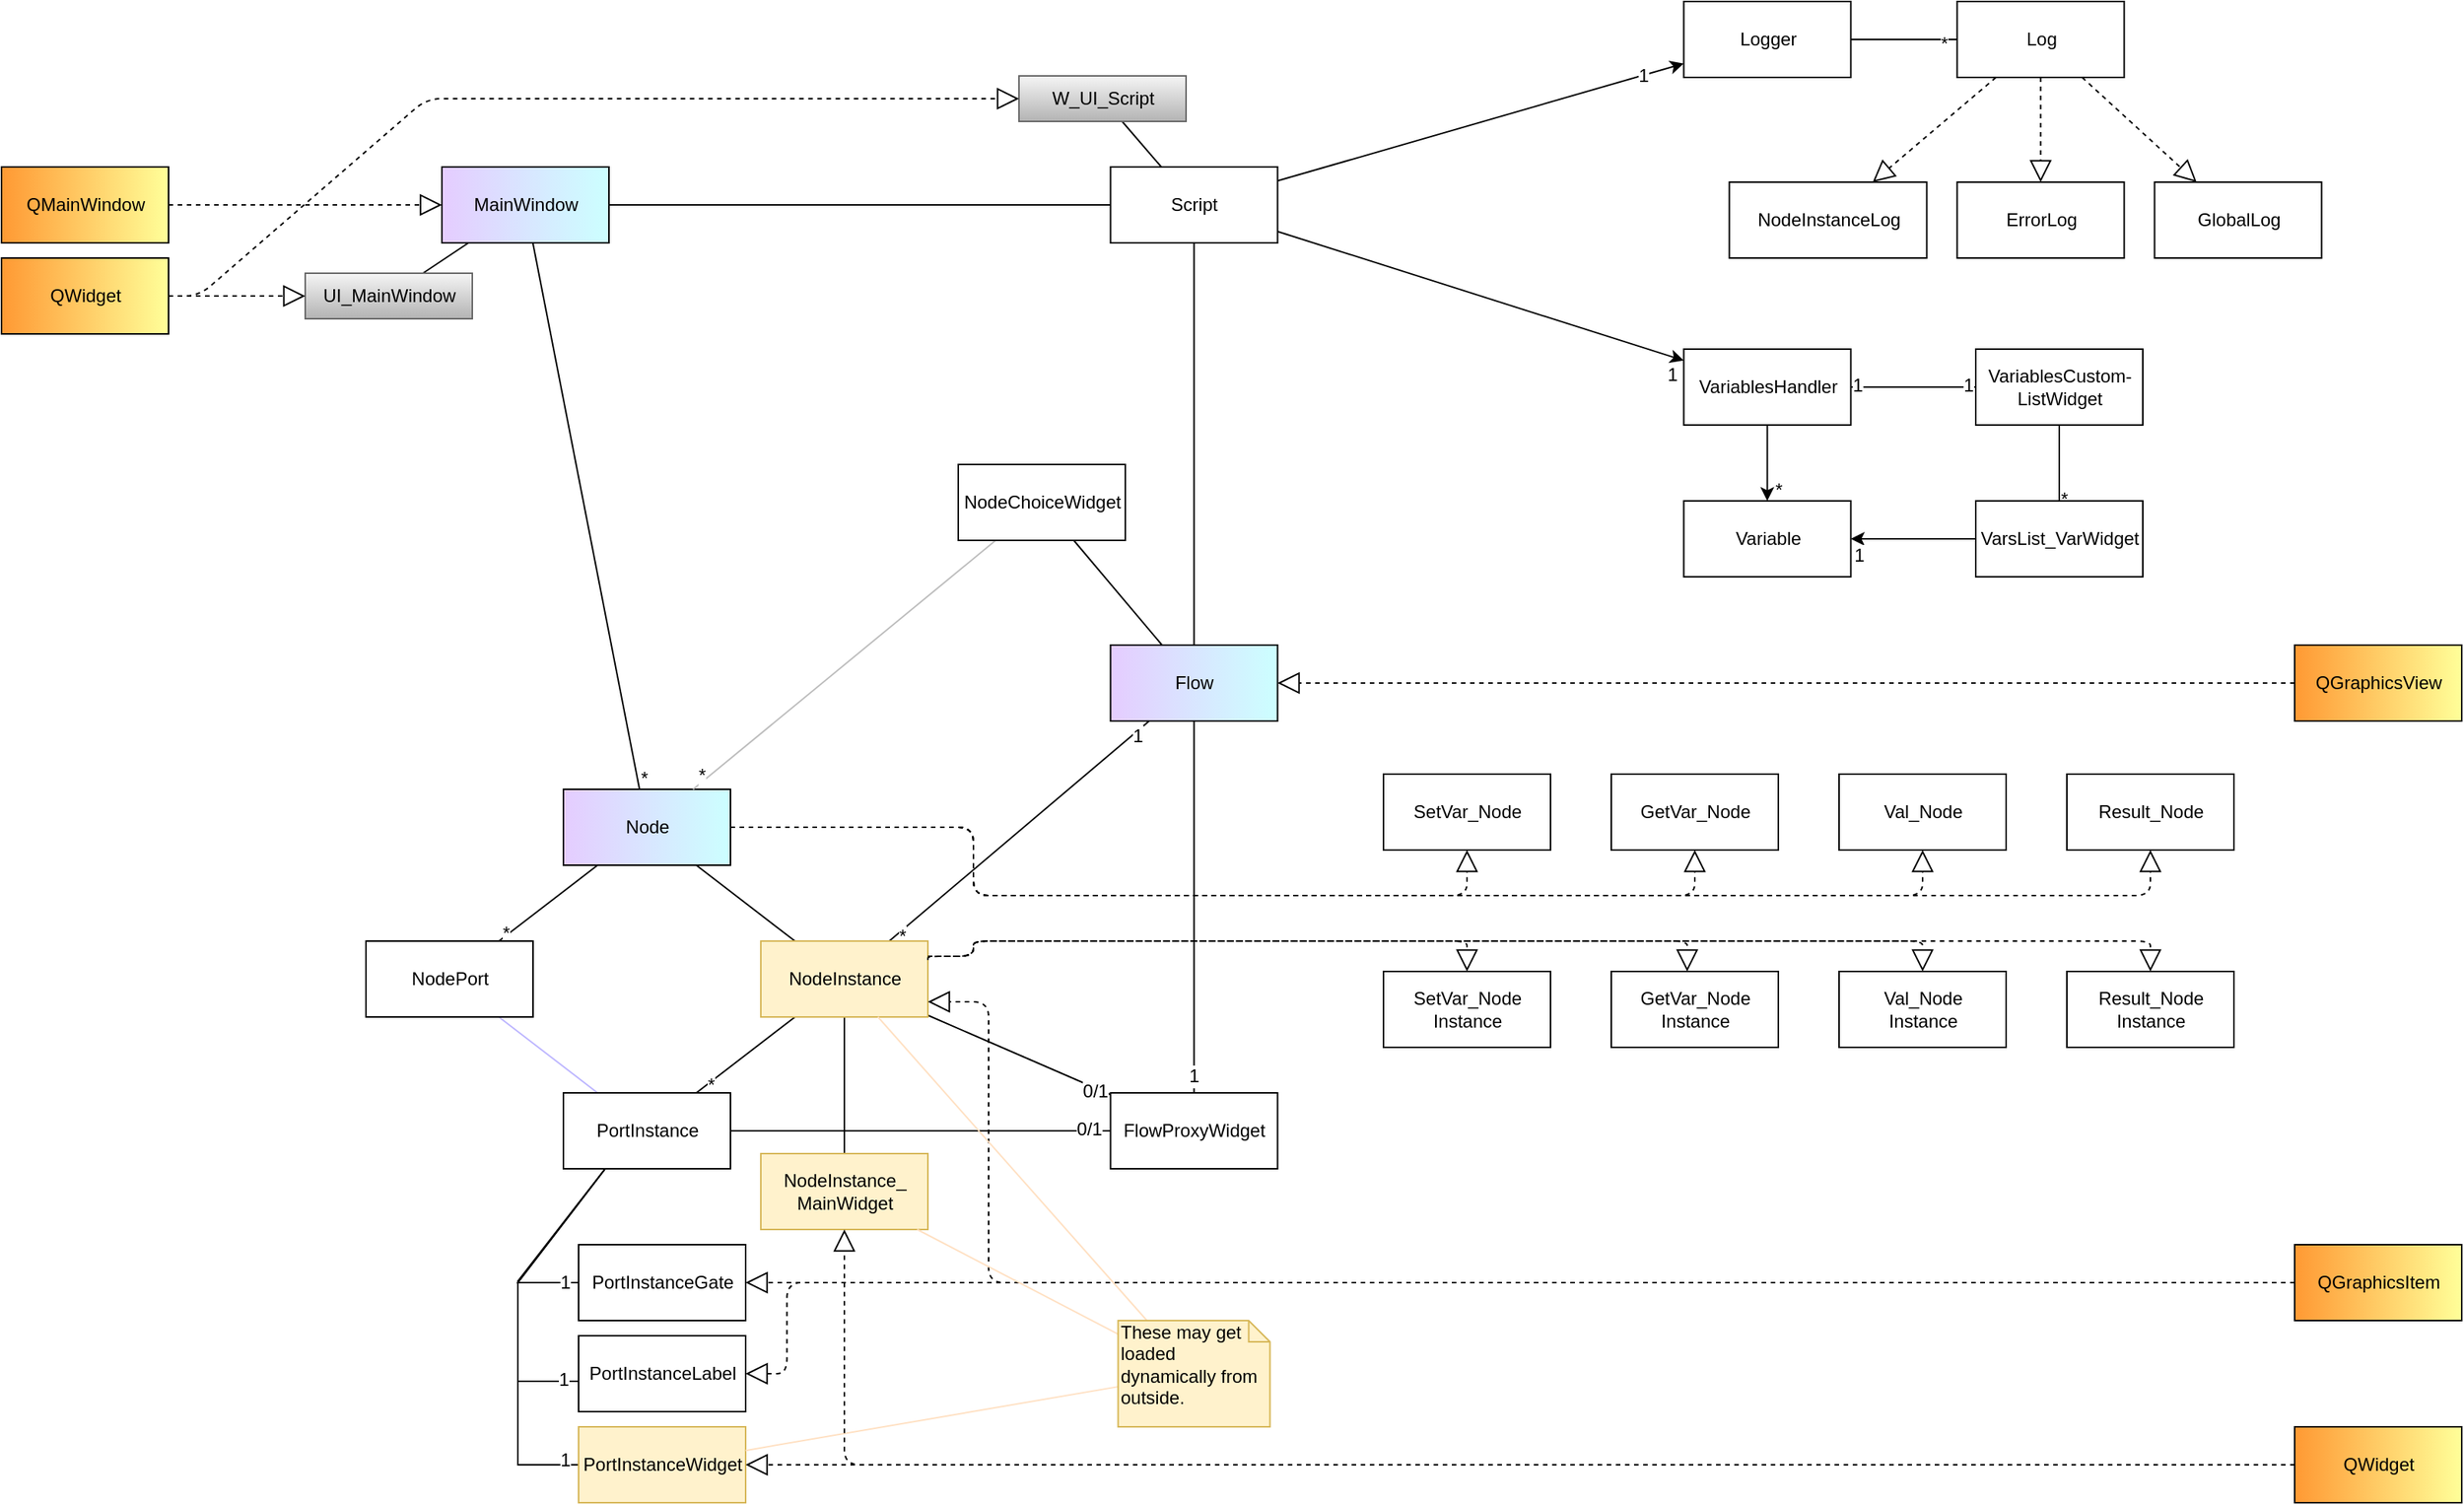<mxfile version="13.6.5" type="device"><diagram name="Page-1" id="c4acf3e9-155e-7222-9cf6-157b1a14988f"><mxGraphModel dx="2031" dy="1130" grid="1" gridSize="10" guides="1" tooltips="1" connect="1" arrows="1" fold="1" page="1" pageScale="1" pageWidth="1800" pageHeight="1100" background="#ffffff" math="0" shadow="0"><root><mxCell id="0"/><mxCell id="1" parent="0"/><mxCell id="_iWwA70xYD8HZTZO8g6B-42" style="rounded=0;orthogonalLoop=1;jettySize=auto;html=1;entryX=0;entryY=0.5;entryDx=0;entryDy=0;startArrow=none;startFill=0;endArrow=none;endFill=0;exitX=1;exitY=0.5;exitDx=0;exitDy=0;" parent="1" source="_iWwA70xYD8HZTZO8g6B-1" target="_iWwA70xYD8HZTZO8g6B-6" edge="1"><mxGeometry relative="1" as="geometry"><Array as="points"><mxPoint x="470" y="235"/></Array></mxGeometry></mxCell><mxCell id="_iWwA70xYD8HZTZO8g6B-87" style="rounded=0;orthogonalLoop=1;jettySize=auto;html=1;startArrow=none;startFill=0;endArrow=none;endFill=0;" parent="1" source="_iWwA70xYD8HZTZO8g6B-1" target="_iWwA70xYD8HZTZO8g6B-50" edge="1"><mxGeometry relative="1" as="geometry"><mxPoint x="490" y="610" as="targetPoint"/></mxGeometry></mxCell><mxCell id="_iWwA70xYD8HZTZO8g6B-88" value="*" style="text;html=1;align=center;verticalAlign=middle;resizable=0;points=[];labelBackgroundColor=#ffffff;" parent="_iWwA70xYD8HZTZO8g6B-87" vertex="1" connectable="0"><mxGeometry x="0.914" relative="1" as="geometry"><mxPoint x="6.14" y="8" as="offset"/></mxGeometry></mxCell><mxCell id="_iWwA70xYD8HZTZO8g6B-1" value="MainWindow" style="html=1;gradientColor=#E5CCFF;gradientDirection=west;fillColor=#CCFFFF;" parent="1" vertex="1"><mxGeometry x="310" y="210" width="110" height="50" as="geometry"/></mxCell><mxCell id="_iWwA70xYD8HZTZO8g6B-2" value="QMainWindow" style="html=1;gradientColor=#FFFF99;fillColor=#FF9933;gradientDirection=east;" parent="1" vertex="1"><mxGeometry x="20" y="210" width="110" height="50" as="geometry"/></mxCell><mxCell id="_iWwA70xYD8HZTZO8g6B-3" value="" style="endArrow=block;dashed=1;endFill=0;endSize=12;html=1;" parent="1" source="_iWwA70xYD8HZTZO8g6B-2" target="_iWwA70xYD8HZTZO8g6B-1" edge="1"><mxGeometry width="160" relative="1" as="geometry"><mxPoint x="310" y="430" as="sourcePoint"/><mxPoint x="470" y="430" as="targetPoint"/></mxGeometry></mxCell><mxCell id="W39YsJGeSaSrKXjF8FEj-1" style="rounded=0;orthogonalLoop=1;jettySize=auto;html=1;endArrow=none;endFill=0;" parent="1" source="_iWwA70xYD8HZTZO8g6B-6" target="_iWwA70xYD8HZTZO8g6B-47" edge="1"><mxGeometry relative="1" as="geometry"/></mxCell><mxCell id="0ijPACxxjSBui00QVv5o-35" style="edgeStyle=none;rounded=0;orthogonalLoop=1;jettySize=auto;html=1;endArrow=classic;endFill=1;fontColor=#B0B0B0;" parent="1" source="_iWwA70xYD8HZTZO8g6B-6" target="0ijPACxxjSBui00QVv5o-1" edge="1"><mxGeometry relative="1" as="geometry"/></mxCell><mxCell id="0ijPACxxjSBui00QVv5o-36" value="1" style="text;html=1;align=center;verticalAlign=middle;resizable=0;points=[];labelBackgroundColor=#ffffff;fontColor=#000000;" parent="0ijPACxxjSBui00QVv5o-35" vertex="1" connectable="0"><mxGeometry x="0.795" relative="1" as="geometry"><mxPoint as="offset"/></mxGeometry></mxCell><mxCell id="WQLQ20WU0YH6Nuvqtiwx-2" style="rounded=0;orthogonalLoop=1;jettySize=auto;html=1;" parent="1" source="_iWwA70xYD8HZTZO8g6B-6" target="WQLQ20WU0YH6Nuvqtiwx-1" edge="1"><mxGeometry relative="1" as="geometry"/></mxCell><mxCell id="WQLQ20WU0YH6Nuvqtiwx-5" value="1" style="text;html=1;align=center;verticalAlign=middle;resizable=0;points=[];labelBackgroundColor=#ffffff;" parent="WQLQ20WU0YH6Nuvqtiwx-2" vertex="1" connectable="0"><mxGeometry x="0.945" relative="1" as="geometry"><mxPoint x="-0.48" y="11.79" as="offset"/></mxGeometry></mxCell><mxCell id="_iWwA70xYD8HZTZO8g6B-6" value="&lt;div&gt;Script&lt;/div&gt;" style="html=1;" parent="1" vertex="1"><mxGeometry x="750.26" y="210" width="110" height="50" as="geometry"/></mxCell><mxCell id="_iWwA70xYD8HZTZO8g6B-64" style="edgeStyle=none;rounded=0;orthogonalLoop=1;jettySize=auto;html=1;startArrow=none;startFill=0;endArrow=none;endFill=0;" parent="1" source="_iWwA70xYD8HZTZO8g6B-47" target="_iWwA70xYD8HZTZO8g6B-51" edge="1"><mxGeometry relative="1" as="geometry"/></mxCell><mxCell id="_iWwA70xYD8HZTZO8g6B-128" value="*" style="text;html=1;align=center;verticalAlign=middle;resizable=0;points=[];labelBackgroundColor=#ffffff;" parent="_iWwA70xYD8HZTZO8g6B-64" vertex="1" connectable="0"><mxGeometry x="0.92" y="3" relative="1" as="geometry"><mxPoint as="offset"/></mxGeometry></mxCell><mxCell id="_iWwA70xYD8HZTZO8g6B-174" value="1" style="text;html=1;align=center;verticalAlign=middle;resizable=0;points=[];labelBackgroundColor=#ffffff;" parent="_iWwA70xYD8HZTZO8g6B-64" vertex="1" connectable="0"><mxGeometry x="-0.892" y="2" relative="1" as="geometry"><mxPoint as="offset"/></mxGeometry></mxCell><mxCell id="-UICEoWk6_SqAOiJaB82-26" style="edgeStyle=none;rounded=0;orthogonalLoop=1;jettySize=auto;html=1;endArrow=none;endFill=0;" parent="1" source="_iWwA70xYD8HZTZO8g6B-47" target="f1ZqAAwaI6Tl92mh3Nrw-44" edge="1"><mxGeometry relative="1" as="geometry"/></mxCell><mxCell id="_iWwA70xYD8HZTZO8g6B-47" value="Flow" style="html=1;gradientColor=#E5CCFF;gradientDirection=west;fillColor=#CCFFFF;" parent="1" vertex="1"><mxGeometry x="750.26" y="525" width="110" height="50" as="geometry"/></mxCell><mxCell id="_iWwA70xYD8HZTZO8g6B-60" style="edgeStyle=none;rounded=0;orthogonalLoop=1;jettySize=auto;html=1;startArrow=none;startFill=0;endArrow=none;endFill=0;" parent="1" source="_iWwA70xYD8HZTZO8g6B-50" target="_iWwA70xYD8HZTZO8g6B-52" edge="1"><mxGeometry relative="1" as="geometry"/></mxCell><mxCell id="_iWwA70xYD8HZTZO8g6B-79" value="*" style="text;html=1;align=center;verticalAlign=middle;resizable=0;points=[];labelBackgroundColor=#ffffff;" parent="_iWwA70xYD8HZTZO8g6B-60" vertex="1" connectable="0"><mxGeometry x="0.939" y="1" relative="1" as="geometry"><mxPoint x="2" y="-5" as="offset"/></mxGeometry></mxCell><mxCell id="_iWwA70xYD8HZTZO8g6B-61" style="edgeStyle=none;rounded=0;orthogonalLoop=1;jettySize=auto;html=1;startArrow=none;startFill=0;endArrow=none;endFill=0;" parent="1" source="_iWwA70xYD8HZTZO8g6B-50" target="_iWwA70xYD8HZTZO8g6B-51" edge="1"><mxGeometry relative="1" as="geometry"/></mxCell><mxCell id="_iWwA70xYD8HZTZO8g6B-50" value="Node" style="html=1;gradientColor=#E5CCFF;gradientDirection=west;fillColor=#CCFFFF;" parent="1" vertex="1"><mxGeometry x="390" y="620" width="110" height="50" as="geometry"/></mxCell><mxCell id="_iWwA70xYD8HZTZO8g6B-62" style="edgeStyle=none;rounded=0;orthogonalLoop=1;jettySize=auto;html=1;startArrow=none;startFill=0;endArrow=none;endFill=0;" parent="1" source="_iWwA70xYD8HZTZO8g6B-51" target="_iWwA70xYD8HZTZO8g6B-53" edge="1"><mxGeometry relative="1" as="geometry"/></mxCell><mxCell id="_iWwA70xYD8HZTZO8g6B-78" value="*" style="text;html=1;align=center;verticalAlign=middle;resizable=0;points=[];labelBackgroundColor=#ffffff;" parent="_iWwA70xYD8HZTZO8g6B-62" vertex="1" connectable="0"><mxGeometry x="0.927" y="-1" relative="1" as="geometry"><mxPoint x="7" y="-3" as="offset"/></mxGeometry></mxCell><mxCell id="jFqLS4lbHfa3CIV25p8P-2" style="rounded=0;orthogonalLoop=1;jettySize=auto;html=1;endArrow=none;endFill=0;" parent="1" source="_iWwA70xYD8HZTZO8g6B-51" target="jFqLS4lbHfa3CIV25p8P-1" edge="1"><mxGeometry relative="1" as="geometry"/></mxCell><mxCell id="jFqLS4lbHfa3CIV25p8P-10" style="edgeStyle=none;rounded=0;orthogonalLoop=1;jettySize=auto;html=1;startArrow=none;startFill=0;endArrow=none;endFill=0;strokeColor=#000000;fontColor=#FF9933;" parent="1" source="_iWwA70xYD8HZTZO8g6B-51" target="i0qhFY4HcF0hQk4mv9DB-1" edge="1"><mxGeometry relative="1" as="geometry"/></mxCell><mxCell id="jFqLS4lbHfa3CIV25p8P-11" value="0/1" style="text;html=1;align=center;verticalAlign=middle;resizable=0;points=[];labelBackgroundColor=#ffffff;fontColor=#000000;" parent="jFqLS4lbHfa3CIV25p8P-10" vertex="1" connectable="0"><mxGeometry x="0.909" relative="1" as="geometry"><mxPoint x="-4.91" as="offset"/></mxGeometry></mxCell><mxCell id="_iWwA70xYD8HZTZO8g6B-51" value="NodeInstance" style="html=1;gradientDirection=west;fillColor=#fff2cc;strokeColor=#d6b656;" parent="1" vertex="1"><mxGeometry x="520" y="720" width="110" height="50" as="geometry"/></mxCell><mxCell id="_iWwA70xYD8HZTZO8g6B-63" style="edgeStyle=none;rounded=0;orthogonalLoop=1;jettySize=auto;html=1;startArrow=none;startFill=0;endArrow=none;endFill=0;strokeColor=#BCB5FF;" parent="1" source="_iWwA70xYD8HZTZO8g6B-52" target="_iWwA70xYD8HZTZO8g6B-53" edge="1"><mxGeometry relative="1" as="geometry"/></mxCell><mxCell id="_iWwA70xYD8HZTZO8g6B-52" value="NodePort" style="html=1;" parent="1" vertex="1"><mxGeometry x="260" y="720" width="110" height="50" as="geometry"/></mxCell><mxCell id="_iWwA70xYD8HZTZO8g6B-129" style="edgeStyle=none;rounded=0;orthogonalLoop=1;jettySize=auto;html=1;startArrow=none;startFill=0;endArrow=none;endFill=0;exitX=0.25;exitY=1;exitDx=0;exitDy=0;" parent="1" source="_iWwA70xYD8HZTZO8g6B-53" target="_iWwA70xYD8HZTZO8g6B-66" edge="1"><mxGeometry relative="1" as="geometry"><Array as="points"><mxPoint x="360" y="945"/></Array></mxGeometry></mxCell><mxCell id="_iWwA70xYD8HZTZO8g6B-134" value="1" style="text;html=1;align=center;verticalAlign=middle;resizable=0;points=[];labelBackgroundColor=#ffffff;" parent="_iWwA70xYD8HZTZO8g6B-129" vertex="1" connectable="0"><mxGeometry x="0.866" relative="1" as="geometry"><mxPoint as="offset"/></mxGeometry></mxCell><mxCell id="_iWwA70xYD8HZTZO8g6B-130" style="edgeStyle=none;rounded=0;orthogonalLoop=1;jettySize=auto;html=1;startArrow=none;startFill=0;endArrow=none;endFill=0;exitX=0.25;exitY=1;exitDx=0;exitDy=0;" parent="1" source="_iWwA70xYD8HZTZO8g6B-53" edge="1"><mxGeometry relative="1" as="geometry"><mxPoint x="370" y="870" as="sourcePoint"/><mxPoint x="400" y="1010" as="targetPoint"/><Array as="points"><mxPoint x="360" y="945"/><mxPoint x="360" y="1010"/></Array></mxGeometry></mxCell><mxCell id="_iWwA70xYD8HZTZO8g6B-135" value="1" style="text;html=1;align=center;verticalAlign=middle;resizable=0;points=[];labelBackgroundColor=#ffffff;" parent="_iWwA70xYD8HZTZO8g6B-130" vertex="1" connectable="0"><mxGeometry x="0.901" y="1" relative="1" as="geometry"><mxPoint as="offset"/></mxGeometry></mxCell><mxCell id="_iWwA70xYD8HZTZO8g6B-133" style="edgeStyle=none;rounded=0;orthogonalLoop=1;jettySize=auto;html=1;startArrow=none;startFill=0;endArrow=none;endFill=0;exitX=0.25;exitY=1;exitDx=0;exitDy=0;" parent="1" source="_iWwA70xYD8HZTZO8g6B-53" target="_iWwA70xYD8HZTZO8g6B-68" edge="1"><mxGeometry relative="1" as="geometry"><mxPoint x="330" y="890" as="sourcePoint"/><mxPoint x="436" y="1044" as="targetPoint"/><Array as="points"><mxPoint x="360" y="944"/><mxPoint x="360" y="1065"/></Array></mxGeometry></mxCell><mxCell id="_iWwA70xYD8HZTZO8g6B-136" value="1" style="text;html=1;align=center;verticalAlign=middle;resizable=0;points=[];labelBackgroundColor=#ffffff;" parent="_iWwA70xYD8HZTZO8g6B-133" vertex="1" connectable="0"><mxGeometry x="0.929" y="3" relative="1" as="geometry"><mxPoint as="offset"/></mxGeometry></mxCell><mxCell id="_iWwA70xYD8HZTZO8g6B-53" value="&lt;div&gt;PortInstance&lt;/div&gt;" style="html=1;" parent="1" vertex="1"><mxGeometry x="390" y="820" width="110" height="50" as="geometry"/></mxCell><mxCell id="_iWwA70xYD8HZTZO8g6B-66" value="PortInstanceGate" style="html=1;" parent="1" vertex="1"><mxGeometry x="400" y="920" width="110" height="50" as="geometry"/></mxCell><mxCell id="_iWwA70xYD8HZTZO8g6B-67" value="PortInstanceLabel" style="html=1;" parent="1" vertex="1"><mxGeometry x="400" y="980" width="110" height="50" as="geometry"/></mxCell><mxCell id="_iWwA70xYD8HZTZO8g6B-68" value="PortInstanceWidget" style="html=1;fillColor=#fff2cc;strokeColor=#d6b656;" parent="1" vertex="1"><mxGeometry x="400" y="1040" width="110" height="50" as="geometry"/></mxCell><mxCell id="_iWwA70xYD8HZTZO8g6B-82" value="QWidget" style="html=1;gradientColor=#FFFF99;fillColor=#FF9933;gradientDirection=east;" parent="1" vertex="1"><mxGeometry x="1530" y="1040" width="110" height="50" as="geometry"/></mxCell><mxCell id="_iWwA70xYD8HZTZO8g6B-98" value="" style="endArrow=block;dashed=1;endFill=0;endSize=12;html=1;" parent="1" source="_iWwA70xYD8HZTZO8g6B-82" target="_iWwA70xYD8HZTZO8g6B-68" edge="1"><mxGeometry width="160" relative="1" as="geometry"><mxPoint x="270" y="1110" as="sourcePoint"/><mxPoint x="430" y="1110" as="targetPoint"/></mxGeometry></mxCell><mxCell id="_iWwA70xYD8HZTZO8g6B-99" value="QGraphicsItem" style="html=1;gradientColor=#FFFF99;fillColor=#FF9933;gradientDirection=east;" parent="1" vertex="1"><mxGeometry x="1530" y="920" width="110" height="50" as="geometry"/></mxCell><mxCell id="_iWwA70xYD8HZTZO8g6B-101" value="" style="endArrow=block;dashed=1;endFill=0;endSize=12;html=1;edgeStyle=orthogonalEdgeStyle;" parent="1" source="_iWwA70xYD8HZTZO8g6B-99" target="_iWwA70xYD8HZTZO8g6B-66" edge="1"><mxGeometry width="160" relative="1" as="geometry"><mxPoint x="850" y="929.531" as="sourcePoint"/><mxPoint x="640" y="870.469" as="targetPoint"/><Array as="points"><mxPoint x="690" y="945"/><mxPoint x="690" y="945"/></Array></mxGeometry></mxCell><mxCell id="_iWwA70xYD8HZTZO8g6B-108" value="" style="endArrow=block;dashed=1;endFill=0;endSize=12;html=1;edgeStyle=orthogonalEdgeStyle;" parent="1" source="_iWwA70xYD8HZTZO8g6B-99" target="_iWwA70xYD8HZTZO8g6B-67" edge="1"><mxGeometry width="160" relative="1" as="geometry"><mxPoint x="600.5" y="945.333" as="sourcePoint"/><mxPoint x="514" y="1005.345" as="targetPoint"/><Array as="points"><mxPoint x="537.21" y="945"/><mxPoint x="537.21" y="1005"/></Array></mxGeometry></mxCell><mxCell id="_iWwA70xYD8HZTZO8g6B-111" value="" style="endArrow=block;dashed=1;endFill=0;endSize=12;html=1;edgeStyle=orthogonalEdgeStyle;" parent="1" source="_iWwA70xYD8HZTZO8g6B-99" target="_iWwA70xYD8HZTZO8g6B-51" edge="1"><mxGeometry width="160" relative="1" as="geometry"><mxPoint x="679.79" y="880" as="sourcePoint"/><mxPoint x="539.79" y="880" as="targetPoint"/><Array as="points"><mxPoint x="670" y="945"/><mxPoint x="670" y="760"/></Array></mxGeometry></mxCell><mxCell id="_iWwA70xYD8HZTZO8g6B-113" value="" style="endArrow=block;dashed=1;endFill=0;endSize=12;html=1;edgeStyle=orthogonalEdgeStyle;" parent="1" source="_iWwA70xYD8HZTZO8g6B-50" target="vlDye4bKMSXFnWU17OtC-1" edge="1"><mxGeometry width="160" relative="1" as="geometry"><mxPoint x="310" y="1100" as="sourcePoint"/><mxPoint x="980" y="658" as="targetPoint"/><Array as="points"><mxPoint x="660" y="645"/><mxPoint x="660" y="690"/><mxPoint x="985" y="690"/></Array></mxGeometry></mxCell><mxCell id="_iWwA70xYD8HZTZO8g6B-114" value="" style="endArrow=block;dashed=1;endFill=0;endSize=12;html=1;edgeStyle=orthogonalEdgeStyle;" parent="1" source="_iWwA70xYD8HZTZO8g6B-51" target="vlDye4bKMSXFnWU17OtC-4" edge="1"><mxGeometry width="160" relative="1" as="geometry"><mxPoint x="680" y="695" as="sourcePoint"/><mxPoint x="976" y="747" as="targetPoint"/><Array as="points"><mxPoint x="660" y="730"/><mxPoint x="660" y="720"/><mxPoint x="985" y="720"/></Array></mxGeometry></mxCell><mxCell id="_iWwA70xYD8HZTZO8g6B-117" value="" style="endArrow=block;dashed=1;endFill=0;endSize=12;html=1;edgeStyle=orthogonalEdgeStyle;" parent="1" source="_iWwA70xYD8HZTZO8g6B-50" target="vlDye4bKMSXFnWU17OtC-2" edge="1"><mxGeometry width="160" relative="1" as="geometry"><mxPoint x="680" y="695" as="sourcePoint"/><mxPoint x="1096" y="658" as="targetPoint"/><Array as="points"><mxPoint x="660" y="645"/><mxPoint x="660" y="690"/><mxPoint x="1135" y="690"/></Array></mxGeometry></mxCell><mxCell id="_iWwA70xYD8HZTZO8g6B-118" value="" style="endArrow=block;dashed=1;endFill=0;endSize=12;html=1;edgeStyle=orthogonalEdgeStyle;" parent="1" source="_iWwA70xYD8HZTZO8g6B-51" target="vlDye4bKMSXFnWU17OtC-3" edge="1"><mxGeometry width="160" relative="1" as="geometry"><mxPoint x="680" y="845" as="sourcePoint"/><mxPoint x="1096" y="747" as="targetPoint"/><Array as="points"><mxPoint x="660" y="730"/><mxPoint x="660" y="720"/><mxPoint x="1130" y="720"/></Array></mxGeometry></mxCell><mxCell id="_iWwA70xYD8HZTZO8g6B-147" value="QGraphicsView" style="html=1;fillColor=#FF9933;gradientColor=#FFFF99;gradientDirection=east;" parent="1" vertex="1"><mxGeometry x="1530" y="525" width="110" height="50" as="geometry"/></mxCell><mxCell id="_iWwA70xYD8HZTZO8g6B-148" value="" style="endArrow=block;dashed=1;endFill=0;endSize=12;html=1;" parent="1" source="_iWwA70xYD8HZTZO8g6B-147" target="_iWwA70xYD8HZTZO8g6B-47" edge="1"><mxGeometry width="160" relative="1" as="geometry"><mxPoint x="270" y="1110" as="sourcePoint"/><mxPoint x="430" y="1110" as="targetPoint"/></mxGeometry></mxCell><mxCell id="f1ZqAAwaI6Tl92mh3Nrw-35" style="edgeStyle=none;rounded=0;orthogonalLoop=1;jettySize=auto;html=1;endArrow=none;endFill=0;" parent="1" source="f1ZqAAwaI6Tl92mh3Nrw-25" target="_iWwA70xYD8HZTZO8g6B-1" edge="1"><mxGeometry relative="1" as="geometry"/></mxCell><mxCell id="f1ZqAAwaI6Tl92mh3Nrw-25" value="&lt;div&gt;UI_MainWindow&lt;/div&gt;" style="html=1;fillColor=#f5f5f5;strokeColor=#666666;gradientColor=#b3b3b3;" parent="1" vertex="1"><mxGeometry x="220" y="280" width="110" height="30" as="geometry"/></mxCell><mxCell id="f1ZqAAwaI6Tl92mh3Nrw-37" style="edgeStyle=none;rounded=0;orthogonalLoop=1;jettySize=auto;html=1;endArrow=none;endFill=0;" parent="1" source="f1ZqAAwaI6Tl92mh3Nrw-36" target="_iWwA70xYD8HZTZO8g6B-6" edge="1"><mxGeometry relative="1" as="geometry"/></mxCell><mxCell id="f1ZqAAwaI6Tl92mh3Nrw-36" value="W_UI_Script" style="html=1;fillColor=#f5f5f5;strokeColor=#666666;gradientColor=#b3b3b3;" parent="1" vertex="1"><mxGeometry x="690" y="150" width="110" height="30" as="geometry"/></mxCell><mxCell id="f1ZqAAwaI6Tl92mh3Nrw-40" value="&lt;div&gt;QWidget&lt;/div&gt;" style="html=1;gradientColor=#FFFF99;fillColor=#FF9933;gradientDirection=east;" parent="1" vertex="1"><mxGeometry x="20" y="270" width="110" height="50" as="geometry"/></mxCell><mxCell id="f1ZqAAwaI6Tl92mh3Nrw-41" value="" style="endArrow=block;dashed=1;endFill=0;endSize=12;html=1;" parent="1" source="f1ZqAAwaI6Tl92mh3Nrw-40" target="f1ZqAAwaI6Tl92mh3Nrw-25" edge="1"><mxGeometry width="160" relative="1" as="geometry"><mxPoint x="-20" y="1110" as="sourcePoint"/><mxPoint x="140" y="1110" as="targetPoint"/></mxGeometry></mxCell><mxCell id="f1ZqAAwaI6Tl92mh3Nrw-43" value="" style="endArrow=block;dashed=1;endFill=0;endSize=12;html=1;" parent="1" source="f1ZqAAwaI6Tl92mh3Nrw-40" target="f1ZqAAwaI6Tl92mh3Nrw-36" edge="1"><mxGeometry width="160" relative="1" as="geometry"><mxPoint x="-20" y="1110" as="sourcePoint"/><mxPoint x="250" y="410" as="targetPoint"/><Array as="points"><mxPoint x="150" y="295"/><mxPoint x="300" y="165"/></Array></mxGeometry></mxCell><mxCell id="-UICEoWk6_SqAOiJaB82-22" style="edgeStyle=none;rounded=0;orthogonalLoop=1;jettySize=auto;html=1;endArrow=none;endFill=0;strokeColor=#BDBDBD;" parent="1" source="f1ZqAAwaI6Tl92mh3Nrw-44" target="_iWwA70xYD8HZTZO8g6B-50" edge="1"><mxGeometry relative="1" as="geometry"/></mxCell><mxCell id="-UICEoWk6_SqAOiJaB82-30" value="*" style="text;html=1;align=center;verticalAlign=middle;resizable=0;points=[];labelBackgroundColor=#ffffff;" parent="-UICEoWk6_SqAOiJaB82-22" vertex="1" connectable="0"><mxGeometry x="0.972" relative="1" as="geometry"><mxPoint x="3" y="-7" as="offset"/></mxGeometry></mxCell><mxCell id="f1ZqAAwaI6Tl92mh3Nrw-44" value="NodeChoiceWidget" style="html=1;" parent="1" vertex="1"><mxGeometry x="650" y="406" width="110" height="50" as="geometry"/></mxCell><mxCell id="i0qhFY4HcF0hQk4mv9DB-3" style="edgeStyle=none;rounded=0;orthogonalLoop=1;jettySize=auto;html=1;endArrow=none;endFill=0;" parent="1" source="i0qhFY4HcF0hQk4mv9DB-1" target="_iWwA70xYD8HZTZO8g6B-47" edge="1"><mxGeometry relative="1" as="geometry"/></mxCell><mxCell id="i0qhFY4HcF0hQk4mv9DB-6" value="1" style="text;html=1;align=center;verticalAlign=middle;resizable=0;points=[];labelBackgroundColor=#ffffff;" parent="i0qhFY4HcF0hQk4mv9DB-3" vertex="1" connectable="0"><mxGeometry x="-0.956" relative="1" as="geometry"><mxPoint x="-1" y="-6" as="offset"/></mxGeometry></mxCell><mxCell id="i0qhFY4HcF0hQk4mv9DB-4" style="edgeStyle=none;rounded=0;orthogonalLoop=1;jettySize=auto;html=1;endArrow=none;endFill=0;" parent="1" source="i0qhFY4HcF0hQk4mv9DB-1" target="_iWwA70xYD8HZTZO8g6B-53" edge="1"><mxGeometry relative="1" as="geometry"/></mxCell><mxCell id="i0qhFY4HcF0hQk4mv9DB-5" value="&lt;div&gt;0/1&lt;/div&gt;" style="text;html=1;align=center;verticalAlign=middle;resizable=0;points=[];labelBackgroundColor=#ffffff;" parent="i0qhFY4HcF0hQk4mv9DB-4" vertex="1" connectable="0"><mxGeometry x="-0.981" y="1" relative="1" as="geometry"><mxPoint x="-11.84" y="-2" as="offset"/></mxGeometry></mxCell><mxCell id="i0qhFY4HcF0hQk4mv9DB-1" value="FlowProxyWidget" style="html=1;" parent="1" vertex="1"><mxGeometry x="750.26" y="820" width="110" height="50" as="geometry"/></mxCell><mxCell id="jFqLS4lbHfa3CIV25p8P-1" value="&lt;div&gt;NodeInstance_&lt;/div&gt;&lt;div&gt;MainWidget&lt;/div&gt;" style="html=1;fillColor=#fff2cc;strokeColor=#d6b656;" parent="1" vertex="1"><mxGeometry x="520" y="860" width="110" height="50" as="geometry"/></mxCell><mxCell id="jFqLS4lbHfa3CIV25p8P-13" style="edgeStyle=none;rounded=0;orthogonalLoop=1;jettySize=auto;html=1;startArrow=none;startFill=0;endArrow=none;endFill=0;strokeColor=#FFE0C2;fontColor=#000000;" parent="1" source="jFqLS4lbHfa3CIV25p8P-12" target="_iWwA70xYD8HZTZO8g6B-51" edge="1"><mxGeometry relative="1" as="geometry"/></mxCell><mxCell id="jFqLS4lbHfa3CIV25p8P-14" style="edgeStyle=none;rounded=0;orthogonalLoop=1;jettySize=auto;html=1;startArrow=none;startFill=0;endArrow=none;endFill=0;strokeColor=#FFE0C2;fontColor=#000000;" parent="1" source="jFqLS4lbHfa3CIV25p8P-12" target="jFqLS4lbHfa3CIV25p8P-1" edge="1"><mxGeometry relative="1" as="geometry"/></mxCell><mxCell id="jFqLS4lbHfa3CIV25p8P-17" style="edgeStyle=none;rounded=0;orthogonalLoop=1;jettySize=auto;html=1;startArrow=none;startFill=0;endArrow=none;endFill=0;strokeColor=#FFE0C2;fontColor=#000000;" parent="1" source="jFqLS4lbHfa3CIV25p8P-12" target="_iWwA70xYD8HZTZO8g6B-68" edge="1"><mxGeometry relative="1" as="geometry"/></mxCell><mxCell id="jFqLS4lbHfa3CIV25p8P-12" value="&lt;div&gt;These may get loaded dynamically from outside.&lt;/div&gt;" style="shape=note;whiteSpace=wrap;html=1;size=14;verticalAlign=top;align=left;spacingTop=-6;fillColor=#fff2cc;strokeColor=#d6b656;" parent="1" vertex="1"><mxGeometry x="755.26" y="970" width="100" height="70" as="geometry"/></mxCell><mxCell id="jFqLS4lbHfa3CIV25p8P-18" value="" style="endArrow=block;dashed=1;endFill=0;endSize=12;html=1;strokeColor=#000000;fontColor=#000000;edgeStyle=orthogonalEdgeStyle;" parent="1" source="_iWwA70xYD8HZTZO8g6B-82" target="jFqLS4lbHfa3CIV25p8P-1" edge="1"><mxGeometry width="160" relative="1" as="geometry"><mxPoint x="910" y="740" as="sourcePoint"/><mxPoint x="1070" y="740" as="targetPoint"/><Array as="points"><mxPoint x="575" y="1065"/></Array></mxGeometry></mxCell><mxCell id="vlDye4bKMSXFnWU17OtC-1" value="&lt;div&gt;SetVar_Node&lt;/div&gt;" style="html=1;" parent="1" vertex="1"><mxGeometry x="930" y="610" width="110" height="50" as="geometry"/></mxCell><mxCell id="vlDye4bKMSXFnWU17OtC-2" value="&lt;div&gt;GetVar_Node&lt;/div&gt;" style="html=1;" parent="1" vertex="1"><mxGeometry x="1080" y="610" width="110" height="50" as="geometry"/></mxCell><mxCell id="vlDye4bKMSXFnWU17OtC-3" value="&lt;div&gt;GetVar_Node&lt;/div&gt;&lt;div&gt;Instance&lt;br&gt;&lt;/div&gt;" style="html=1;" parent="1" vertex="1"><mxGeometry x="1080" y="740" width="110" height="50" as="geometry"/></mxCell><mxCell id="vlDye4bKMSXFnWU17OtC-4" value="&lt;div&gt;SetVar_Node&lt;/div&gt;&lt;div&gt;Instance&lt;/div&gt;" style="html=1;" parent="1" vertex="1"><mxGeometry x="930" y="740" width="110" height="50" as="geometry"/></mxCell><mxCell id="0ijPACxxjSBui00QVv5o-5" style="edgeStyle=none;rounded=0;orthogonalLoop=1;jettySize=auto;html=1;endArrow=none;endFill=0;" parent="1" source="0ijPACxxjSBui00QVv5o-1" target="0ijPACxxjSBui00QVv5o-3" edge="1"><mxGeometry relative="1" as="geometry"/></mxCell><mxCell id="0ijPACxxjSBui00QVv5o-6" value="*" style="text;html=1;align=center;verticalAlign=middle;resizable=0;points=[];labelBackgroundColor=#ffffff;" parent="0ijPACxxjSBui00QVv5o-5" vertex="1" connectable="0"><mxGeometry x="0.763" y="-3" relative="1" as="geometry"><mxPoint as="offset"/></mxGeometry></mxCell><mxCell id="0ijPACxxjSBui00QVv5o-1" value="Logger" style="html=1;" parent="1" vertex="1"><mxGeometry x="1127.74" y="101" width="110" height="50" as="geometry"/></mxCell><mxCell id="0ijPACxxjSBui00QVv5o-3" value="Log" style="html=1;" parent="1" vertex="1"><mxGeometry x="1307.74" y="101" width="110" height="50" as="geometry"/></mxCell><mxCell id="0ijPACxxjSBui00QVv5o-9" value="GlobalLog" style="html=1;" parent="1" vertex="1"><mxGeometry x="1437.74" y="220.0" width="110" height="50" as="geometry"/></mxCell><mxCell id="0ijPACxxjSBui00QVv5o-10" value="ErrorLog" style="html=1;" parent="1" vertex="1"><mxGeometry x="1307.74" y="220.0" width="110" height="50" as="geometry"/></mxCell><mxCell id="0ijPACxxjSBui00QVv5o-11" value="NodeInstanceLog" style="html=1;" parent="1" vertex="1"><mxGeometry x="1157.74" y="220.0" width="130" height="50" as="geometry"/></mxCell><mxCell id="0ijPACxxjSBui00QVv5o-12" value="" style="endArrow=block;dashed=1;endFill=0;endSize=12;html=1;" parent="1" source="0ijPACxxjSBui00QVv5o-3" target="0ijPACxxjSBui00QVv5o-9" edge="1"><mxGeometry width="160" relative="1" as="geometry"><mxPoint x="1137.74" y="155.0" as="sourcePoint"/><mxPoint x="1297.74" y="155.0" as="targetPoint"/></mxGeometry></mxCell><mxCell id="0ijPACxxjSBui00QVv5o-13" value="" style="endArrow=block;dashed=1;endFill=0;endSize=12;html=1;" parent="1" source="0ijPACxxjSBui00QVv5o-3" target="0ijPACxxjSBui00QVv5o-10" edge="1"><mxGeometry width="160" relative="1" as="geometry"><mxPoint x="1147.74" y="165.0" as="sourcePoint"/><mxPoint x="1307.74" y="165.0" as="targetPoint"/></mxGeometry></mxCell><mxCell id="0ijPACxxjSBui00QVv5o-14" value="" style="endArrow=block;dashed=1;endFill=0;endSize=12;html=1;" parent="1" source="0ijPACxxjSBui00QVv5o-3" target="0ijPACxxjSBui00QVv5o-11" edge="1"><mxGeometry width="160" relative="1" as="geometry"><mxPoint x="1157.74" y="175.0" as="sourcePoint"/><mxPoint x="1317.74" y="175.0" as="targetPoint"/></mxGeometry></mxCell><mxCell id="WQLQ20WU0YH6Nuvqtiwx-6" style="edgeStyle=none;rounded=0;orthogonalLoop=1;jettySize=auto;html=1;" parent="1" source="WQLQ20WU0YH6Nuvqtiwx-1" target="WQLQ20WU0YH6Nuvqtiwx-3" edge="1"><mxGeometry relative="1" as="geometry"/></mxCell><mxCell id="WQLQ20WU0YH6Nuvqtiwx-7" value="*" style="text;html=1;align=center;verticalAlign=middle;resizable=0;points=[];labelBackgroundColor=#ffffff;" parent="WQLQ20WU0YH6Nuvqtiwx-6" vertex="1" connectable="0"><mxGeometry x="0.7" y="1" relative="1" as="geometry"><mxPoint x="6.26" as="offset"/></mxGeometry></mxCell><mxCell id="WQLQ20WU0YH6Nuvqtiwx-8" style="edgeStyle=none;rounded=0;orthogonalLoop=1;jettySize=auto;html=1;endArrow=none;endFill=0;" parent="1" source="WQLQ20WU0YH6Nuvqtiwx-1" target="WQLQ20WU0YH6Nuvqtiwx-4" edge="1"><mxGeometry relative="1" as="geometry"/></mxCell><mxCell id="WQLQ20WU0YH6Nuvqtiwx-9" value="1" style="text;html=1;align=center;verticalAlign=middle;resizable=0;points=[];labelBackgroundColor=#ffffff;" parent="WQLQ20WU0YH6Nuvqtiwx-8" vertex="1" connectable="0"><mxGeometry x="0.857" y="-1" relative="1" as="geometry"><mxPoint x="1" y="-2" as="offset"/></mxGeometry></mxCell><mxCell id="WQLQ20WU0YH6Nuvqtiwx-10" value="1" style="text;html=1;align=center;verticalAlign=middle;resizable=0;points=[];labelBackgroundColor=#ffffff;" parent="WQLQ20WU0YH6Nuvqtiwx-8" vertex="1" connectable="0"><mxGeometry x="-0.901" y="1" relative="1" as="geometry"><mxPoint as="offset"/></mxGeometry></mxCell><mxCell id="WQLQ20WU0YH6Nuvqtiwx-1" value="&lt;div&gt;VariablesHandler&lt;/div&gt;" style="html=1;" parent="1" vertex="1"><mxGeometry x="1127.74" y="330" width="110" height="50" as="geometry"/></mxCell><mxCell id="WQLQ20WU0YH6Nuvqtiwx-3" value="&lt;div&gt;Variable&lt;/div&gt;" style="html=1;" parent="1" vertex="1"><mxGeometry x="1127.74" y="430" width="110" height="50" as="geometry"/></mxCell><mxCell id="WQLQ20WU0YH6Nuvqtiwx-12" style="edgeStyle=none;rounded=0;orthogonalLoop=1;jettySize=auto;html=1;endArrow=none;endFill=0;" parent="1" source="WQLQ20WU0YH6Nuvqtiwx-4" target="WQLQ20WU0YH6Nuvqtiwx-11" edge="1"><mxGeometry relative="1" as="geometry"/></mxCell><mxCell id="WQLQ20WU0YH6Nuvqtiwx-13" value="*" style="text;html=1;align=center;verticalAlign=middle;resizable=0;points=[];labelBackgroundColor=#ffffff;" parent="WQLQ20WU0YH6Nuvqtiwx-12" vertex="1" connectable="0"><mxGeometry x="0.87" relative="1" as="geometry"><mxPoint x="3" y="1.29" as="offset"/></mxGeometry></mxCell><mxCell id="WQLQ20WU0YH6Nuvqtiwx-4" value="&lt;div&gt;VariablesCustom-&lt;/div&gt;&lt;div&gt;ListWidget&lt;br&gt;&lt;/div&gt;" style="html=1;" parent="1" vertex="1"><mxGeometry x="1320" y="330" width="110" height="50" as="geometry"/></mxCell><mxCell id="WQLQ20WU0YH6Nuvqtiwx-14" style="edgeStyle=none;rounded=0;orthogonalLoop=1;jettySize=auto;html=1;endArrow=classic;endFill=1;" parent="1" source="WQLQ20WU0YH6Nuvqtiwx-11" target="WQLQ20WU0YH6Nuvqtiwx-3" edge="1"><mxGeometry relative="1" as="geometry"/></mxCell><mxCell id="WQLQ20WU0YH6Nuvqtiwx-15" value="1" style="text;html=1;align=center;verticalAlign=middle;resizable=0;points=[];labelBackgroundColor=#ffffff;" parent="WQLQ20WU0YH6Nuvqtiwx-14" vertex="1" connectable="0"><mxGeometry x="0.888" relative="1" as="geometry"><mxPoint y="11" as="offset"/></mxGeometry></mxCell><mxCell id="WQLQ20WU0YH6Nuvqtiwx-11" value="VarsList_VarWidget" style="html=1;" parent="1" vertex="1"><mxGeometry x="1320" y="430" width="110" height="50" as="geometry"/></mxCell><mxCell id="aT0aA6pnOhibsWrthML0-1" value="&lt;div&gt;Val_Node&lt;/div&gt;" style="html=1;" vertex="1" parent="1"><mxGeometry x="1230" y="610" width="110" height="50" as="geometry"/></mxCell><mxCell id="aT0aA6pnOhibsWrthML0-2" value="&lt;div&gt;Result_Node&lt;/div&gt;" style="html=1;" vertex="1" parent="1"><mxGeometry x="1380" y="610" width="110" height="50" as="geometry"/></mxCell><mxCell id="aT0aA6pnOhibsWrthML0-3" value="&lt;div&gt;Result_Node&lt;/div&gt;&lt;div&gt;Instance&lt;br&gt;&lt;/div&gt;" style="html=1;" vertex="1" parent="1"><mxGeometry x="1380" y="740" width="110" height="50" as="geometry"/></mxCell><mxCell id="aT0aA6pnOhibsWrthML0-4" value="&lt;div&gt;Val_Node&lt;/div&gt;&lt;div&gt;Instance&lt;/div&gt;" style="html=1;" vertex="1" parent="1"><mxGeometry x="1230" y="740" width="110" height="50" as="geometry"/></mxCell><mxCell id="aT0aA6pnOhibsWrthML0-5" value="" style="endArrow=block;dashed=1;endFill=0;endSize=12;html=1;edgeStyle=orthogonalEdgeStyle;" edge="1" parent="1" source="_iWwA70xYD8HZTZO8g6B-50" target="aT0aA6pnOhibsWrthML0-1"><mxGeometry width="160" relative="1" as="geometry"><mxPoint x="1100" y="660" as="sourcePoint"/><mxPoint x="1260" y="660" as="targetPoint"/><Array as="points"><mxPoint x="660" y="645"/><mxPoint x="660" y="690"/><mxPoint x="1285" y="690"/></Array></mxGeometry></mxCell><mxCell id="aT0aA6pnOhibsWrthML0-6" value="" style="endArrow=block;dashed=1;endFill=0;endSize=12;html=1;edgeStyle=orthogonalEdgeStyle;" edge="1" parent="1" source="_iWwA70xYD8HZTZO8g6B-50" target="aT0aA6pnOhibsWrthML0-2"><mxGeometry width="160" relative="1" as="geometry"><mxPoint x="1060" y="660" as="sourcePoint"/><mxPoint x="1220" y="660" as="targetPoint"/><Array as="points"><mxPoint x="660" y="645"/><mxPoint x="660" y="690"/><mxPoint x="1435" y="690"/></Array></mxGeometry></mxCell><mxCell id="aT0aA6pnOhibsWrthML0-7" value="" style="endArrow=block;dashed=1;endFill=0;endSize=12;html=1;edgeStyle=orthogonalEdgeStyle;exitX=1;exitY=0.25;exitDx=0;exitDy=0;" edge="1" parent="1" source="_iWwA70xYD8HZTZO8g6B-51" target="aT0aA6pnOhibsWrthML0-4"><mxGeometry width="160" relative="1" as="geometry"><mxPoint x="1060" y="660" as="sourcePoint"/><mxPoint x="1220" y="660" as="targetPoint"/><Array as="points"><mxPoint x="630" y="730"/><mxPoint x="660" y="730"/><mxPoint x="660" y="720"/><mxPoint x="1285" y="720"/></Array></mxGeometry></mxCell><mxCell id="aT0aA6pnOhibsWrthML0-8" value="" style="endArrow=block;dashed=1;endFill=0;endSize=12;html=1;edgeStyle=orthogonalEdgeStyle;" edge="1" parent="1" target="aT0aA6pnOhibsWrthML0-3"><mxGeometry width="160" relative="1" as="geometry"><mxPoint x="630" y="730" as="sourcePoint"/><mxPoint x="1220" y="660" as="targetPoint"/><Array as="points"><mxPoint x="660" y="730"/><mxPoint x="660" y="720"/><mxPoint x="1435" y="720"/></Array></mxGeometry></mxCell></root></mxGraphModel></diagram></mxfile>